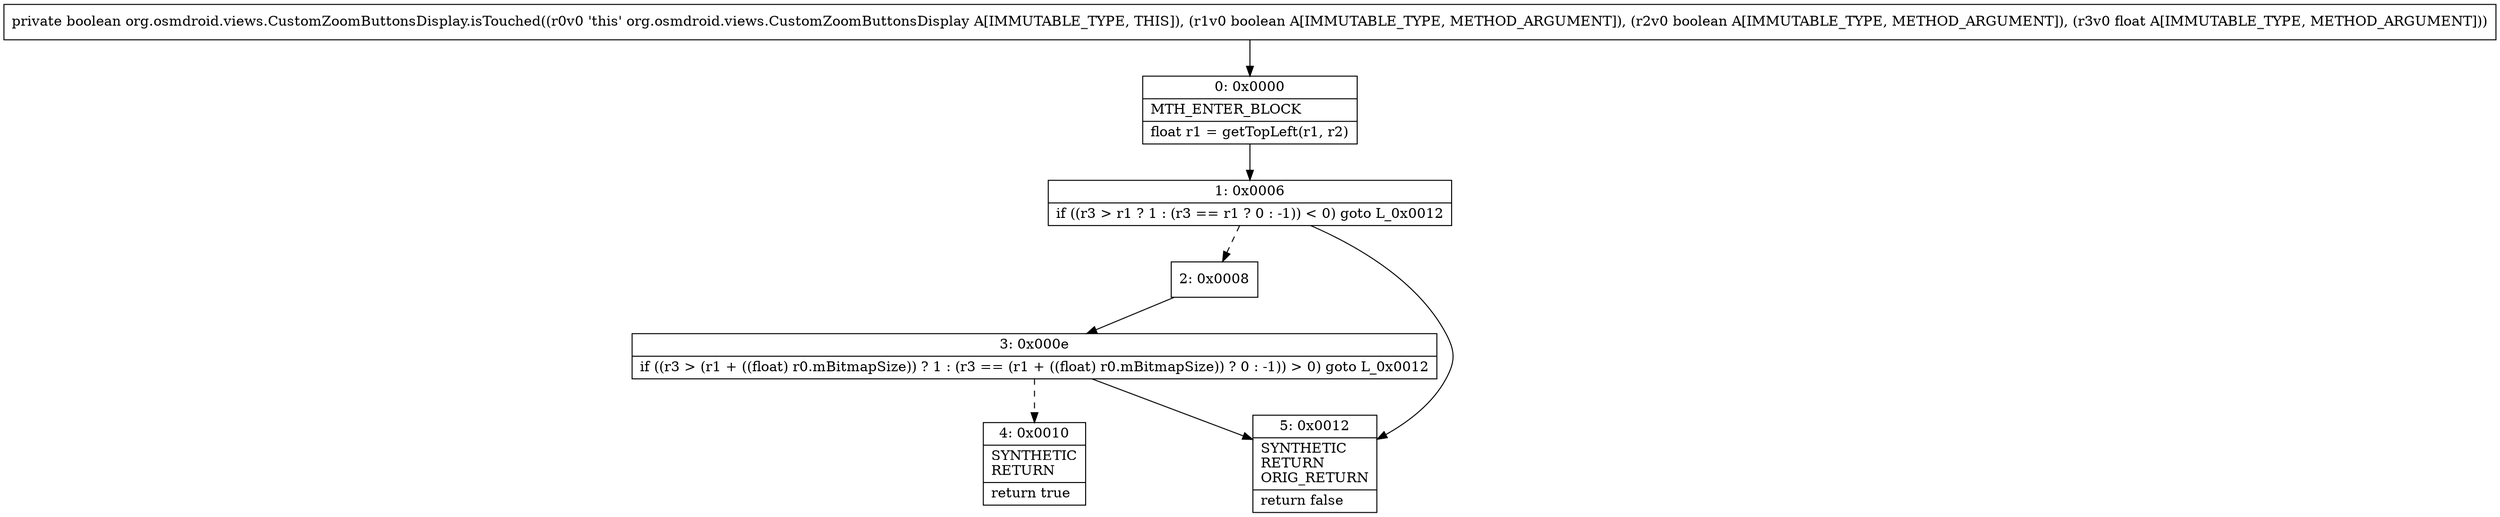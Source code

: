 digraph "CFG fororg.osmdroid.views.CustomZoomButtonsDisplay.isTouched(ZZF)Z" {
Node_0 [shape=record,label="{0\:\ 0x0000|MTH_ENTER_BLOCK\l|float r1 = getTopLeft(r1, r2)\l}"];
Node_1 [shape=record,label="{1\:\ 0x0006|if ((r3 \> r1 ? 1 : (r3 == r1 ? 0 : \-1)) \< 0) goto L_0x0012\l}"];
Node_2 [shape=record,label="{2\:\ 0x0008}"];
Node_3 [shape=record,label="{3\:\ 0x000e|if ((r3 \> (r1 + ((float) r0.mBitmapSize)) ? 1 : (r3 == (r1 + ((float) r0.mBitmapSize)) ? 0 : \-1)) \> 0) goto L_0x0012\l}"];
Node_4 [shape=record,label="{4\:\ 0x0010|SYNTHETIC\lRETURN\l|return true\l}"];
Node_5 [shape=record,label="{5\:\ 0x0012|SYNTHETIC\lRETURN\lORIG_RETURN\l|return false\l}"];
MethodNode[shape=record,label="{private boolean org.osmdroid.views.CustomZoomButtonsDisplay.isTouched((r0v0 'this' org.osmdroid.views.CustomZoomButtonsDisplay A[IMMUTABLE_TYPE, THIS]), (r1v0 boolean A[IMMUTABLE_TYPE, METHOD_ARGUMENT]), (r2v0 boolean A[IMMUTABLE_TYPE, METHOD_ARGUMENT]), (r3v0 float A[IMMUTABLE_TYPE, METHOD_ARGUMENT])) }"];
MethodNode -> Node_0;
Node_0 -> Node_1;
Node_1 -> Node_2[style=dashed];
Node_1 -> Node_5;
Node_2 -> Node_3;
Node_3 -> Node_4[style=dashed];
Node_3 -> Node_5;
}

